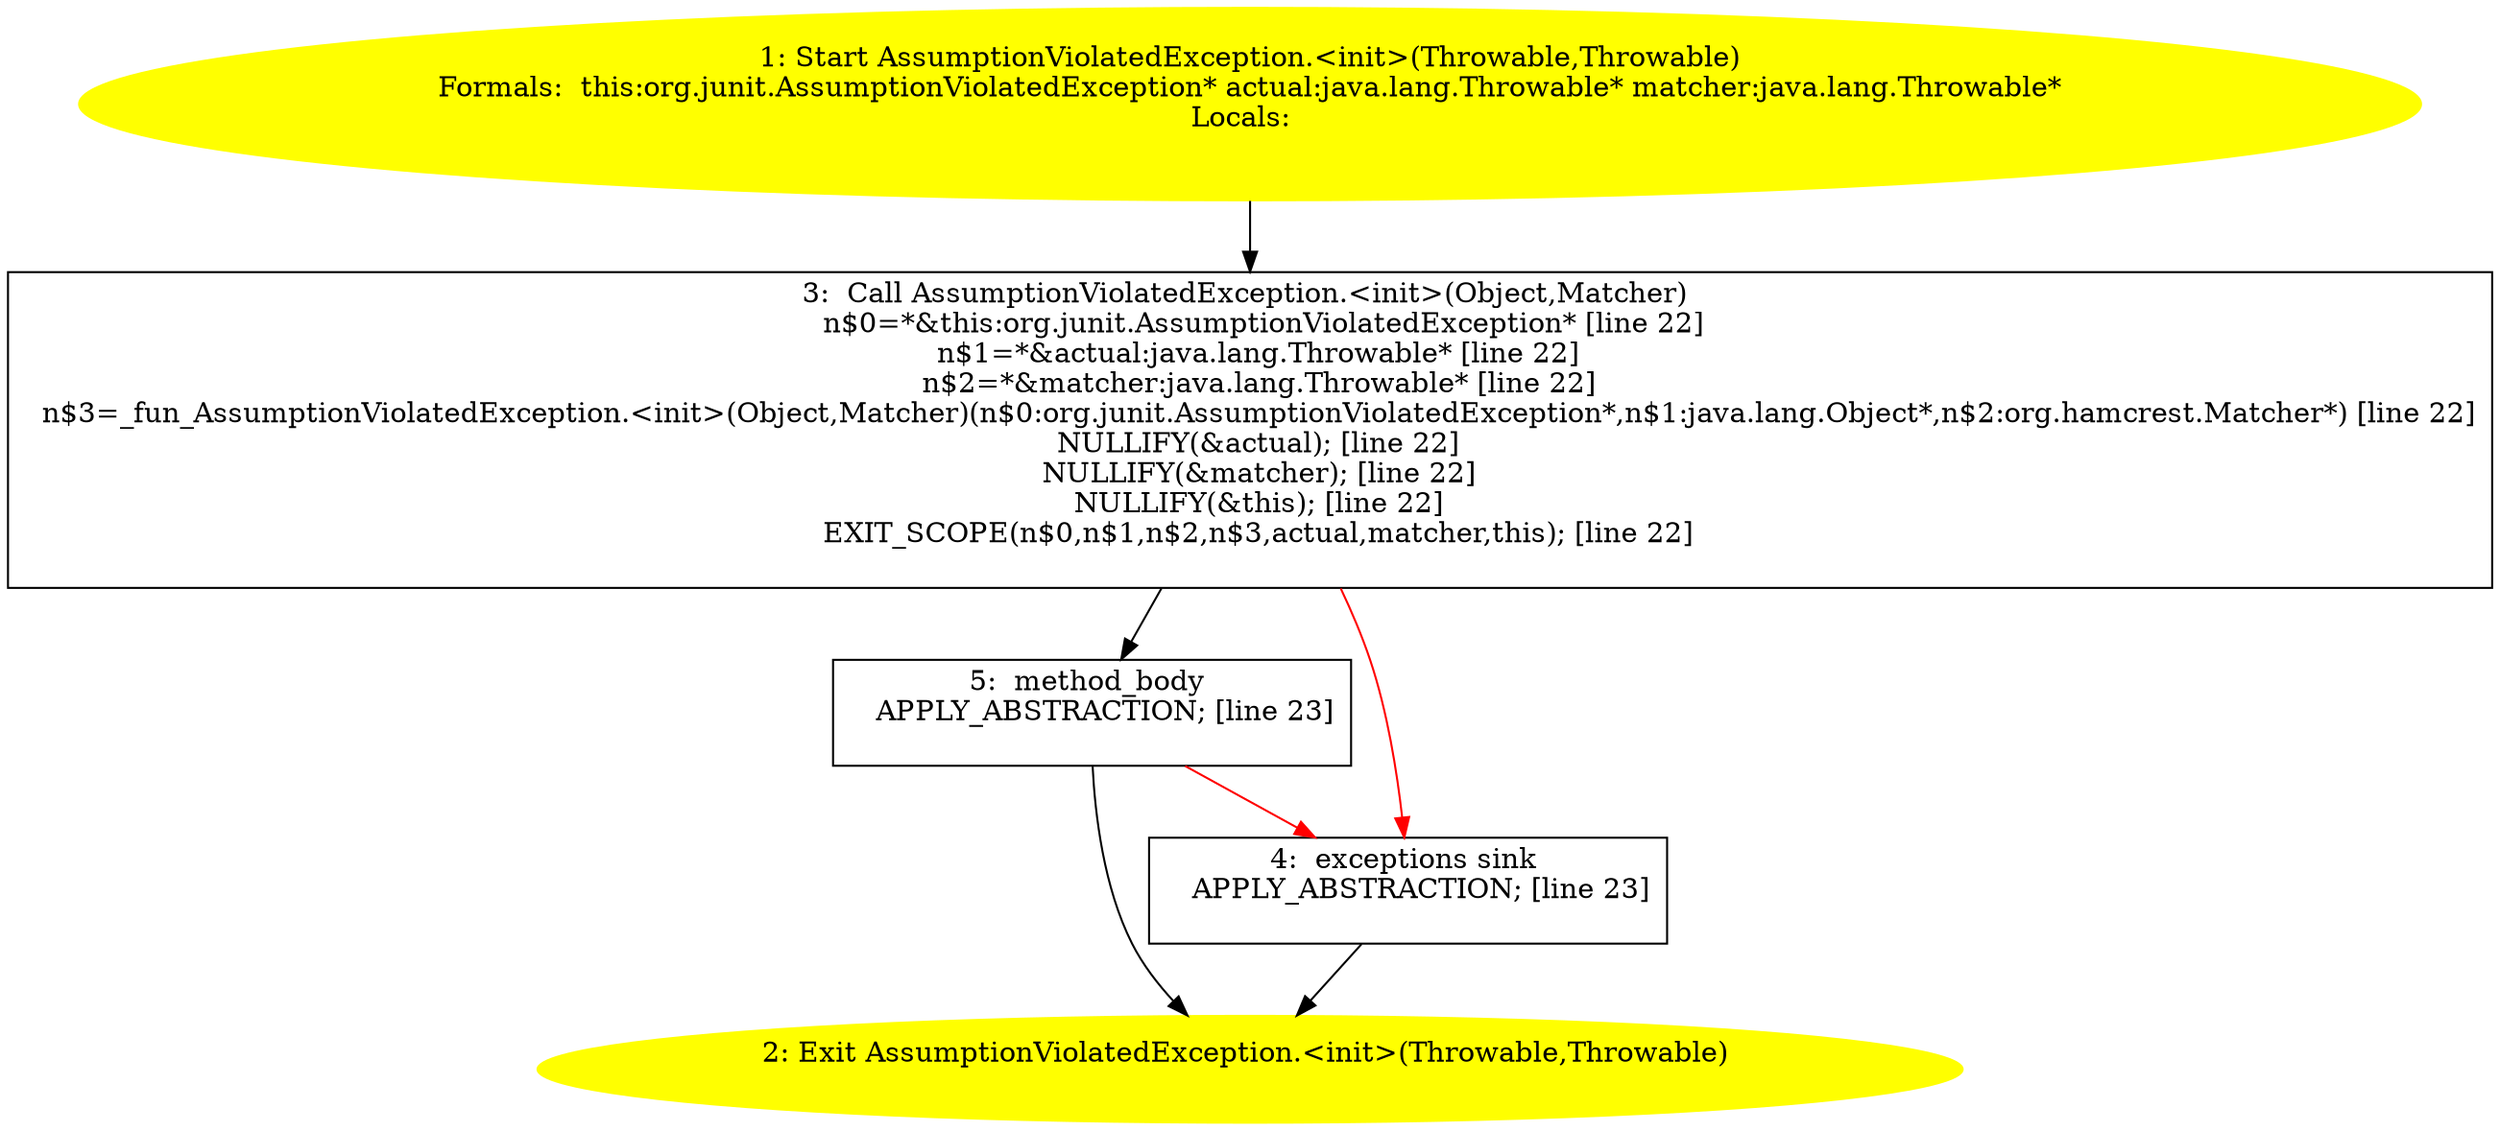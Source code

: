 /* @generated */
digraph cfg {
"org.junit.AssumptionViolatedException.<init>(java.lang.Throwable,java.lang.Throwable).66a25ba04047afdf699f630eb986eb5b_1" [label="1: Start AssumptionViolatedException.<init>(Throwable,Throwable)\nFormals:  this:org.junit.AssumptionViolatedException* actual:java.lang.Throwable* matcher:java.lang.Throwable*\nLocals:  \n  " color=yellow style=filled]
	

	 "org.junit.AssumptionViolatedException.<init>(java.lang.Throwable,java.lang.Throwable).66a25ba04047afdf699f630eb986eb5b_1" -> "org.junit.AssumptionViolatedException.<init>(java.lang.Throwable,java.lang.Throwable).66a25ba04047afdf699f630eb986eb5b_3" ;
"org.junit.AssumptionViolatedException.<init>(java.lang.Throwable,java.lang.Throwable).66a25ba04047afdf699f630eb986eb5b_2" [label="2: Exit AssumptionViolatedException.<init>(Throwable,Throwable) \n  " color=yellow style=filled]
	

"org.junit.AssumptionViolatedException.<init>(java.lang.Throwable,java.lang.Throwable).66a25ba04047afdf699f630eb986eb5b_3" [label="3:  Call AssumptionViolatedException.<init>(Object,Matcher) \n   n$0=*&this:org.junit.AssumptionViolatedException* [line 22]\n  n$1=*&actual:java.lang.Throwable* [line 22]\n  n$2=*&matcher:java.lang.Throwable* [line 22]\n  n$3=_fun_AssumptionViolatedException.<init>(Object,Matcher)(n$0:org.junit.AssumptionViolatedException*,n$1:java.lang.Object*,n$2:org.hamcrest.Matcher*) [line 22]\n  NULLIFY(&actual); [line 22]\n  NULLIFY(&matcher); [line 22]\n  NULLIFY(&this); [line 22]\n  EXIT_SCOPE(n$0,n$1,n$2,n$3,actual,matcher,this); [line 22]\n " shape="box"]
	

	 "org.junit.AssumptionViolatedException.<init>(java.lang.Throwable,java.lang.Throwable).66a25ba04047afdf699f630eb986eb5b_3" -> "org.junit.AssumptionViolatedException.<init>(java.lang.Throwable,java.lang.Throwable).66a25ba04047afdf699f630eb986eb5b_5" ;
	 "org.junit.AssumptionViolatedException.<init>(java.lang.Throwable,java.lang.Throwable).66a25ba04047afdf699f630eb986eb5b_3" -> "org.junit.AssumptionViolatedException.<init>(java.lang.Throwable,java.lang.Throwable).66a25ba04047afdf699f630eb986eb5b_4" [color="red" ];
"org.junit.AssumptionViolatedException.<init>(java.lang.Throwable,java.lang.Throwable).66a25ba04047afdf699f630eb986eb5b_4" [label="4:  exceptions sink \n   APPLY_ABSTRACTION; [line 23]\n " shape="box"]
	

	 "org.junit.AssumptionViolatedException.<init>(java.lang.Throwable,java.lang.Throwable).66a25ba04047afdf699f630eb986eb5b_4" -> "org.junit.AssumptionViolatedException.<init>(java.lang.Throwable,java.lang.Throwable).66a25ba04047afdf699f630eb986eb5b_2" ;
"org.junit.AssumptionViolatedException.<init>(java.lang.Throwable,java.lang.Throwable).66a25ba04047afdf699f630eb986eb5b_5" [label="5:  method_body \n   APPLY_ABSTRACTION; [line 23]\n " shape="box"]
	

	 "org.junit.AssumptionViolatedException.<init>(java.lang.Throwable,java.lang.Throwable).66a25ba04047afdf699f630eb986eb5b_5" -> "org.junit.AssumptionViolatedException.<init>(java.lang.Throwable,java.lang.Throwable).66a25ba04047afdf699f630eb986eb5b_2" ;
	 "org.junit.AssumptionViolatedException.<init>(java.lang.Throwable,java.lang.Throwable).66a25ba04047afdf699f630eb986eb5b_5" -> "org.junit.AssumptionViolatedException.<init>(java.lang.Throwable,java.lang.Throwable).66a25ba04047afdf699f630eb986eb5b_4" [color="red" ];
}
